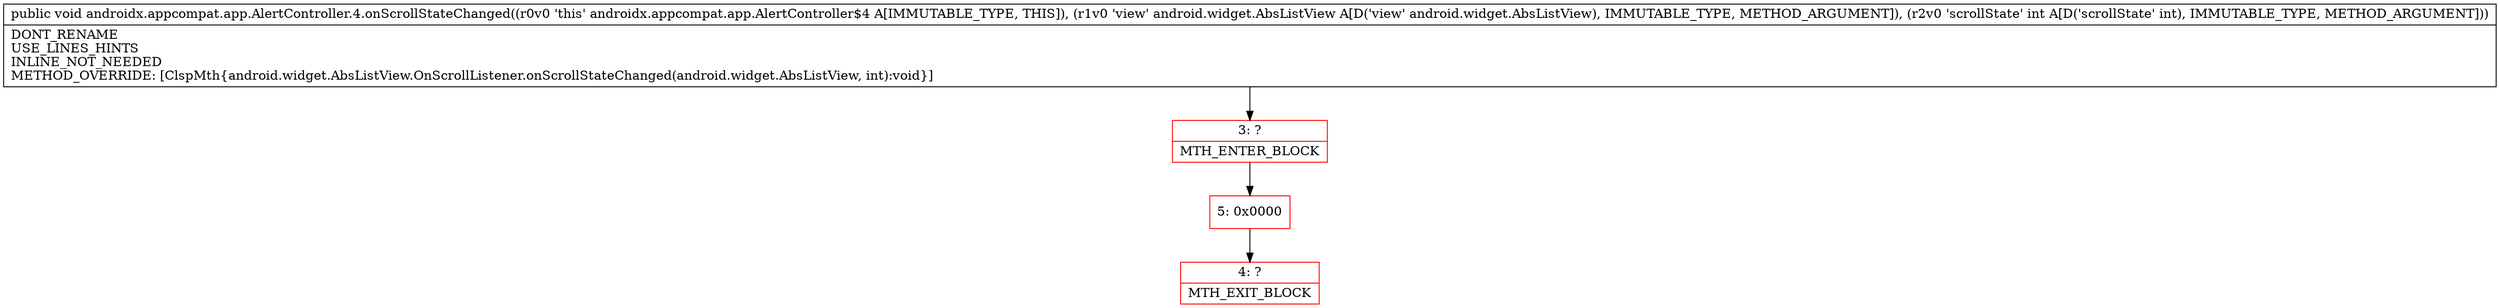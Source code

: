 digraph "CFG forandroidx.appcompat.app.AlertController.4.onScrollStateChanged(Landroid\/widget\/AbsListView;I)V" {
subgraph cluster_Region_210755255 {
label = "R(0)";
node [shape=record,color=blue];
}
Node_3 [shape=record,color=red,label="{3\:\ ?|MTH_ENTER_BLOCK\l}"];
Node_5 [shape=record,color=red,label="{5\:\ 0x0000}"];
Node_4 [shape=record,color=red,label="{4\:\ ?|MTH_EXIT_BLOCK\l}"];
MethodNode[shape=record,label="{public void androidx.appcompat.app.AlertController.4.onScrollStateChanged((r0v0 'this' androidx.appcompat.app.AlertController$4 A[IMMUTABLE_TYPE, THIS]), (r1v0 'view' android.widget.AbsListView A[D('view' android.widget.AbsListView), IMMUTABLE_TYPE, METHOD_ARGUMENT]), (r2v0 'scrollState' int A[D('scrollState' int), IMMUTABLE_TYPE, METHOD_ARGUMENT]))  | DONT_RENAME\lUSE_LINES_HINTS\lINLINE_NOT_NEEDED\lMETHOD_OVERRIDE: [ClspMth\{android.widget.AbsListView.OnScrollListener.onScrollStateChanged(android.widget.AbsListView, int):void\}]\l}"];
MethodNode -> Node_3;Node_3 -> Node_5;
Node_5 -> Node_4;
}

